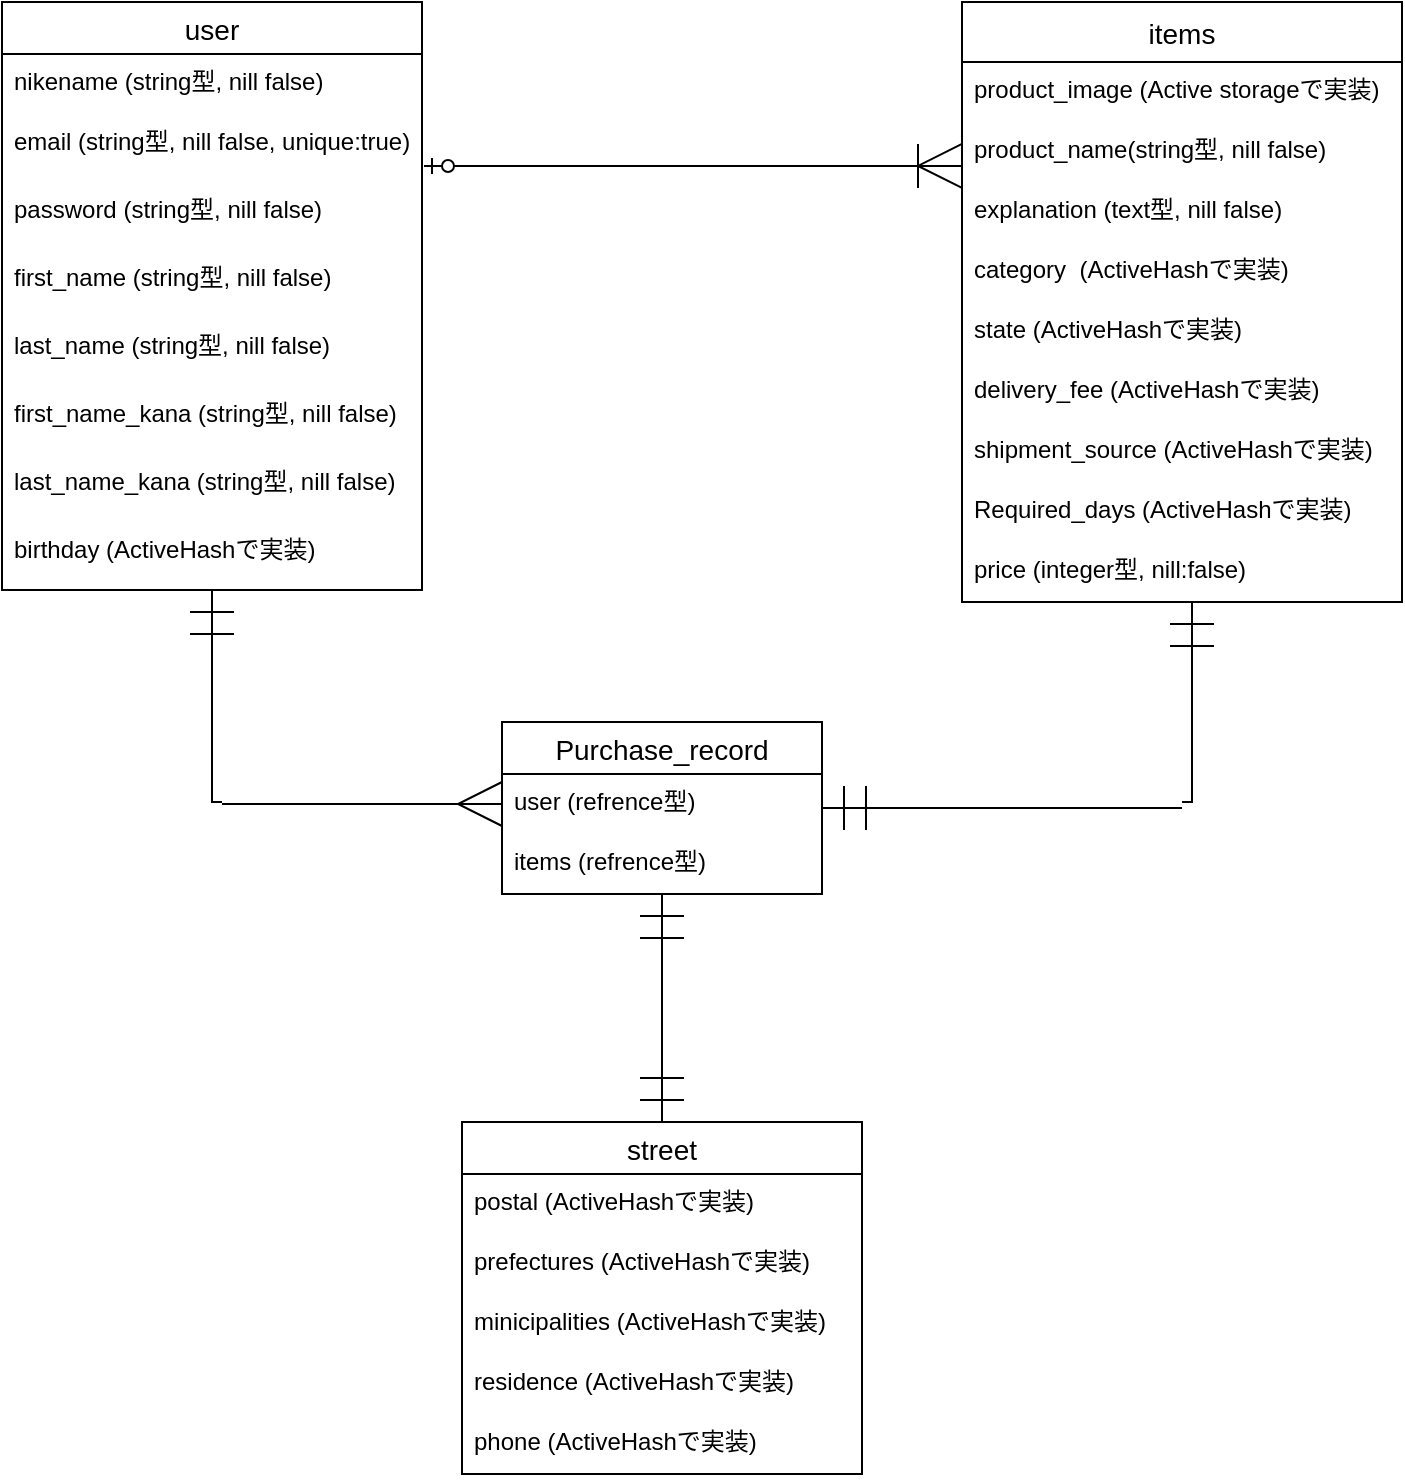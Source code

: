 <mxfile version="13.10.0" type="embed">
    <diagram id="C4YY7wk9DhabbmYxJP7u" name="ページ1">
        <mxGraphModel dx="736" dy="784" grid="1" gridSize="10" guides="0" tooltips="1" connect="1" arrows="1" fold="1" page="1" pageScale="1" pageWidth="850" pageHeight="1100" math="0" shadow="0">
            <root>
                <mxCell id="0"/>
                <mxCell id="1" parent="0"/>
                <mxCell id="95" style="edgeStyle=orthogonalEdgeStyle;rounded=0;orthogonalLoop=1;jettySize=auto;html=1;shadow=0;startArrow=ERmandOne;startFill=0;startSize=20;sourcePerimeterSpacing=0;endArrow=none;endFill=0;endSize=20;targetPerimeterSpacing=20;fontColor=none;" edge="1" parent="1" source="28">
                    <mxGeometry relative="1" as="geometry">
                        <mxPoint x="140" y="520" as="targetPoint"/>
                        <Array as="points">
                            <mxPoint x="135" y="520"/>
                        </Array>
                    </mxGeometry>
                </mxCell>
                <mxCell id="28" value="user" style="swimlane;fontStyle=0;childLayout=stackLayout;horizontal=1;startSize=26;horizontalStack=0;resizeParent=1;resizeParentMax=0;resizeLast=0;collapsible=1;marginBottom=0;align=center;fontSize=14;" vertex="1" parent="1">
                    <mxGeometry x="30" y="120" width="210" height="294" as="geometry"/>
                </mxCell>
                <mxCell id="29" value="nikename (string型, nill false)" style="text;strokeColor=none;fillColor=none;spacingLeft=4;spacingRight=4;overflow=hidden;rotatable=0;points=[[0,0.5],[1,0.5]];portConstraint=eastwest;fontSize=12;" vertex="1" parent="28">
                    <mxGeometry y="26" width="210" height="30" as="geometry"/>
                </mxCell>
                <mxCell id="30" value="email (string型, nill false, unique:true)" style="text;strokeColor=none;fillColor=none;spacingLeft=4;spacingRight=4;overflow=hidden;rotatable=0;points=[[0,0.5],[1,0.5]];portConstraint=eastwest;fontSize=12;" vertex="1" parent="28">
                    <mxGeometry y="56" width="210" height="34" as="geometry"/>
                </mxCell>
                <mxCell id="68" value="password (string型, nill false)" style="text;strokeColor=none;fillColor=none;spacingLeft=4;spacingRight=4;overflow=hidden;rotatable=0;points=[[0,0.5],[1,0.5]];portConstraint=eastwest;fontSize=12;" vertex="1" parent="28">
                    <mxGeometry y="90" width="210" height="34" as="geometry"/>
                </mxCell>
                <mxCell id="69" value="first_name (string型, nill false)" style="text;strokeColor=none;fillColor=none;spacingLeft=4;spacingRight=4;overflow=hidden;rotatable=0;points=[[0,0.5],[1,0.5]];portConstraint=eastwest;fontSize=12;" vertex="1" parent="28">
                    <mxGeometry y="124" width="210" height="34" as="geometry"/>
                </mxCell>
                <mxCell id="70" value="last_name (string型, nill false)" style="text;strokeColor=none;fillColor=none;spacingLeft=4;spacingRight=4;overflow=hidden;rotatable=0;points=[[0,0.5],[1,0.5]];portConstraint=eastwest;fontSize=12;" vertex="1" parent="28">
                    <mxGeometry y="158" width="210" height="34" as="geometry"/>
                </mxCell>
                <mxCell id="73" value="first_name_kana (string型, nill false)" style="text;strokeColor=none;fillColor=none;spacingLeft=4;spacingRight=4;overflow=hidden;rotatable=0;points=[[0,0.5],[1,0.5]];portConstraint=eastwest;fontSize=12;" vertex="1" parent="28">
                    <mxGeometry y="192" width="210" height="34" as="geometry"/>
                </mxCell>
                <mxCell id="74" value="last_name_kana (string型, nill false)" style="text;strokeColor=none;fillColor=none;spacingLeft=4;spacingRight=4;overflow=hidden;rotatable=0;points=[[0,0.5],[1,0.5]];portConstraint=eastwest;fontSize=12;" vertex="1" parent="28">
                    <mxGeometry y="226" width="210" height="34" as="geometry"/>
                </mxCell>
                <mxCell id="75" value="birthday (ActiveHashで実装)" style="text;strokeColor=none;fillColor=none;spacingLeft=4;spacingRight=4;overflow=hidden;rotatable=0;points=[[0,0.5],[1,0.5]];portConstraint=eastwest;fontSize=12;" vertex="1" parent="28">
                    <mxGeometry y="260" width="210" height="34" as="geometry"/>
                </mxCell>
                <mxCell id="93" style="edgeStyle=orthogonalEdgeStyle;rounded=0;orthogonalLoop=1;jettySize=auto;html=1;shadow=0;endArrow=none;endFill=0;endSize=20;targetPerimeterSpacing=0;fontColor=none;startArrow=ERmandOne;startFill=0;startSize=20;" edge="1" parent="1" source="32">
                    <mxGeometry relative="1" as="geometry">
                        <mxPoint x="620" y="520" as="targetPoint"/>
                        <Array as="points">
                            <mxPoint x="625" y="520"/>
                        </Array>
                    </mxGeometry>
                </mxCell>
                <mxCell id="32" value="items" style="swimlane;fontStyle=0;childLayout=stackLayout;horizontal=1;startSize=30;horizontalStack=0;resizeParent=1;resizeParentMax=0;resizeLast=0;collapsible=1;marginBottom=0;align=center;fontSize=14;" vertex="1" parent="1">
                    <mxGeometry x="510" y="120" width="220" height="300" as="geometry"/>
                </mxCell>
                <mxCell id="33" value="product_image (Active storageで実装)" style="text;strokeColor=none;fillColor=none;spacingLeft=4;spacingRight=4;overflow=hidden;rotatable=0;points=[[0,0.5],[1,0.5]];portConstraint=eastwest;fontSize=12;" vertex="1" parent="32">
                    <mxGeometry y="30" width="220" height="30" as="geometry"/>
                </mxCell>
                <mxCell id="34" value="product_name(string型, nill false)" style="text;strokeColor=none;fillColor=none;spacingLeft=4;spacingRight=4;overflow=hidden;rotatable=0;points=[[0,0.5],[1,0.5]];portConstraint=eastwest;fontSize=12;" vertex="1" parent="32">
                    <mxGeometry y="60" width="220" height="30" as="geometry"/>
                </mxCell>
                <mxCell id="35" value="explanation (text型, nill false)&#10;" style="text;strokeColor=none;fillColor=none;spacingLeft=4;spacingRight=4;overflow=hidden;rotatable=0;points=[[0,0.5],[1,0.5]];portConstraint=eastwest;fontSize=12;" vertex="1" parent="32">
                    <mxGeometry y="90" width="220" height="30" as="geometry"/>
                </mxCell>
                <mxCell id="77" value="category  (ActiveHashで実装)" style="text;strokeColor=none;fillColor=none;spacingLeft=4;spacingRight=4;overflow=hidden;rotatable=0;points=[[0,0.5],[1,0.5]];portConstraint=eastwest;fontSize=12;" vertex="1" parent="32">
                    <mxGeometry y="120" width="220" height="30" as="geometry"/>
                </mxCell>
                <mxCell id="78" value="state (ActiveHashで実装)" style="text;strokeColor=none;fillColor=none;spacingLeft=4;spacingRight=4;overflow=hidden;rotatable=0;points=[[0,0.5],[1,0.5]];portConstraint=eastwest;fontSize=12;" vertex="1" parent="32">
                    <mxGeometry y="150" width="220" height="30" as="geometry"/>
                </mxCell>
                <mxCell id="80" value="delivery_fee (ActiveHashで実装)" style="text;strokeColor=none;fillColor=none;spacingLeft=4;spacingRight=4;overflow=hidden;rotatable=0;points=[[0,0.5],[1,0.5]];portConstraint=eastwest;fontSize=12;" vertex="1" parent="32">
                    <mxGeometry y="180" width="220" height="30" as="geometry"/>
                </mxCell>
                <mxCell id="81" value="shipment_source (ActiveHashで実装)" style="text;strokeColor=none;fillColor=none;spacingLeft=4;spacingRight=4;overflow=hidden;rotatable=0;points=[[0,0.5],[1,0.5]];portConstraint=eastwest;fontSize=12;" vertex="1" parent="32">
                    <mxGeometry y="210" width="220" height="30" as="geometry"/>
                </mxCell>
                <mxCell id="82" value="Required_days (ActiveHashで実装)" style="text;strokeColor=none;fillColor=none;spacingLeft=4;spacingRight=4;overflow=hidden;rotatable=0;points=[[0,0.5],[1,0.5]];portConstraint=eastwest;fontSize=12;" vertex="1" parent="32">
                    <mxGeometry y="240" width="220" height="30" as="geometry"/>
                </mxCell>
                <mxCell id="106" value="price (integer型, nill:false)" style="text;strokeColor=none;fillColor=none;spacingLeft=4;spacingRight=4;overflow=hidden;rotatable=0;points=[[0,0.5],[1,0.5]];portConstraint=eastwest;fontSize=12;" vertex="1" parent="32">
                    <mxGeometry y="270" width="220" height="30" as="geometry"/>
                </mxCell>
                <mxCell id="66" value="" style="edgeStyle=entityRelationEdgeStyle;fontSize=12;html=1;endArrow=ERoneToMany;startArrow=ERzeroToOne;shadow=0;entryX=0;entryY=0.733;entryDx=0;entryDy=0;entryPerimeter=0;endSize=20;" edge="1" parent="1" target="34">
                    <mxGeometry width="100" height="100" relative="1" as="geometry">
                        <mxPoint x="241" y="202" as="sourcePoint"/>
                        <mxPoint x="430" y="260" as="targetPoint"/>
                    </mxGeometry>
                </mxCell>
                <mxCell id="92" style="edgeStyle=orthogonalEdgeStyle;rounded=0;orthogonalLoop=1;jettySize=auto;html=1;shadow=0;endArrow=none;endFill=0;endSize=20;targetPerimeterSpacing=20;fontColor=none;startArrow=ERmandOne;startFill=0;sourcePerimeterSpacing=0;startSize=20;" edge="1" parent="1" source="83">
                    <mxGeometry relative="1" as="geometry">
                        <mxPoint x="620" y="523" as="targetPoint"/>
                    </mxGeometry>
                </mxCell>
                <mxCell id="83" value="Purchase_record" style="swimlane;fontStyle=0;childLayout=stackLayout;horizontal=1;startSize=26;horizontalStack=0;resizeParent=1;resizeParentMax=0;resizeLast=0;collapsible=1;marginBottom=0;align=center;fontSize=14;" vertex="1" parent="1">
                    <mxGeometry x="280" y="480" width="160" height="86" as="geometry"/>
                </mxCell>
                <mxCell id="84" value="user (refrence型)" style="text;strokeColor=none;fillColor=none;spacingLeft=4;spacingRight=4;overflow=hidden;rotatable=0;points=[[0,0.5],[1,0.5]];portConstraint=eastwest;fontSize=12;" vertex="1" parent="83">
                    <mxGeometry y="26" width="160" height="30" as="geometry"/>
                </mxCell>
                <mxCell id="85" value="items (refrence型)" style="text;strokeColor=none;fillColor=none;spacingLeft=4;spacingRight=4;overflow=hidden;rotatable=0;points=[[0,0.5],[1,0.5]];portConstraint=eastwest;fontSize=12;" vertex="1" parent="83">
                    <mxGeometry y="56" width="160" height="30" as="geometry"/>
                </mxCell>
                <mxCell id="94" style="edgeStyle=orthogonalEdgeStyle;rounded=0;orthogonalLoop=1;jettySize=auto;html=1;shadow=0;startArrow=ERmany;startFill=0;startSize=20;sourcePerimeterSpacing=0;endArrow=none;endFill=0;endSize=20;targetPerimeterSpacing=20;fontColor=none;" edge="1" parent="1" source="84">
                    <mxGeometry relative="1" as="geometry">
                        <mxPoint x="140" y="521" as="targetPoint"/>
                    </mxGeometry>
                </mxCell>
                <mxCell id="102" style="edgeStyle=orthogonalEdgeStyle;rounded=0;orthogonalLoop=1;jettySize=auto;html=1;entryX=0.5;entryY=1;entryDx=0;entryDy=0;entryPerimeter=0;shadow=0;startArrow=ERmandOne;startFill=0;startSize=20;sourcePerimeterSpacing=0;endArrow=ERmandOne;endFill=0;endSize=20;targetPerimeterSpacing=20;fontColor=none;" edge="1" parent="1" source="98" target="85">
                    <mxGeometry relative="1" as="geometry"/>
                </mxCell>
                <mxCell id="98" value="street" style="swimlane;fontStyle=0;childLayout=stackLayout;horizontal=1;startSize=26;horizontalStack=0;resizeParent=1;resizeParentMax=0;resizeLast=0;collapsible=1;marginBottom=0;align=center;fontSize=14;" vertex="1" parent="1">
                    <mxGeometry x="260" y="680" width="200" height="176" as="geometry"/>
                </mxCell>
                <mxCell id="99" value="postal (ActiveHashで実装)" style="text;strokeColor=none;fillColor=none;spacingLeft=4;spacingRight=4;overflow=hidden;rotatable=0;points=[[0,0.5],[1,0.5]];portConstraint=eastwest;fontSize=12;" vertex="1" parent="98">
                    <mxGeometry y="26" width="200" height="30" as="geometry"/>
                </mxCell>
                <mxCell id="100" value="prefectures (ActiveHashで実装)" style="text;strokeColor=none;fillColor=none;spacingLeft=4;spacingRight=4;overflow=hidden;rotatable=0;points=[[0,0.5],[1,0.5]];portConstraint=eastwest;fontSize=12;" vertex="1" parent="98">
                    <mxGeometry y="56" width="200" height="30" as="geometry"/>
                </mxCell>
                <mxCell id="103" value="minicipalities (ActiveHashで実装)" style="text;strokeColor=none;fillColor=none;spacingLeft=4;spacingRight=4;overflow=hidden;rotatable=0;points=[[0,0.5],[1,0.5]];portConstraint=eastwest;fontSize=12;" vertex="1" parent="98">
                    <mxGeometry y="86" width="200" height="30" as="geometry"/>
                </mxCell>
                <mxCell id="104" value="residence (ActiveHashで実装)" style="text;strokeColor=none;fillColor=none;spacingLeft=4;spacingRight=4;overflow=hidden;rotatable=0;points=[[0,0.5],[1,0.5]];portConstraint=eastwest;fontSize=12;" vertex="1" parent="98">
                    <mxGeometry y="116" width="200" height="30" as="geometry"/>
                </mxCell>
                <mxCell id="105" value="phone (ActiveHashで実装)" style="text;strokeColor=none;fillColor=none;spacingLeft=4;spacingRight=4;overflow=hidden;rotatable=0;points=[[0,0.5],[1,0.5]];portConstraint=eastwest;fontSize=12;" vertex="1" parent="98">
                    <mxGeometry y="146" width="200" height="30" as="geometry"/>
                </mxCell>
            </root>
        </mxGraphModel>
    </diagram>
</mxfile>